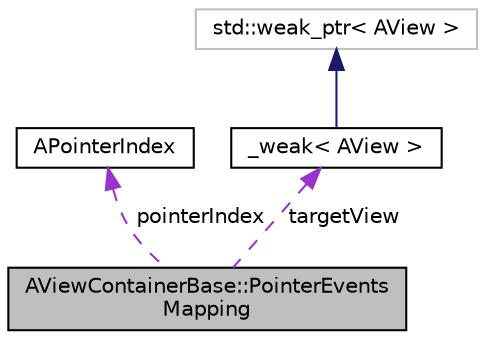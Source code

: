 digraph "AViewContainerBase::PointerEventsMapping"
{
 // LATEX_PDF_SIZE
  edge [fontname="Helvetica",fontsize="10",labelfontname="Helvetica",labelfontsize="10"];
  node [fontname="Helvetica",fontsize="10",shape=record];
  Node1 [label="AViewContainerBase::PointerEvents\lMapping",height=0.2,width=0.4,color="black", fillcolor="grey75", style="filled", fontcolor="black",tooltip=" "];
  Node2 -> Node1 [dir="back",color="darkorchid3",fontsize="10",style="dashed",label=" pointerIndex" ,fontname="Helvetica"];
  Node2 [label="APointerIndex",height=0.2,width=0.4,color="black", fillcolor="white", style="filled",URL="$classAPointerIndex.html",tooltip="Wrapper class that stores either mouse button index or finger index."];
  Node3 -> Node1 [dir="back",color="darkorchid3",fontsize="10",style="dashed",label=" targetView" ,fontname="Helvetica"];
  Node3 [label="_weak\< AView \>",height=0.2,width=0.4,color="black", fillcolor="white", style="filled",URL="$struct__weak.html",tooltip=" "];
  Node4 -> Node3 [dir="back",color="midnightblue",fontsize="10",style="solid",fontname="Helvetica"];
  Node4 [label="std::weak_ptr\< AView \>",height=0.2,width=0.4,color="grey75", fillcolor="white", style="filled",tooltip=" "];
}
